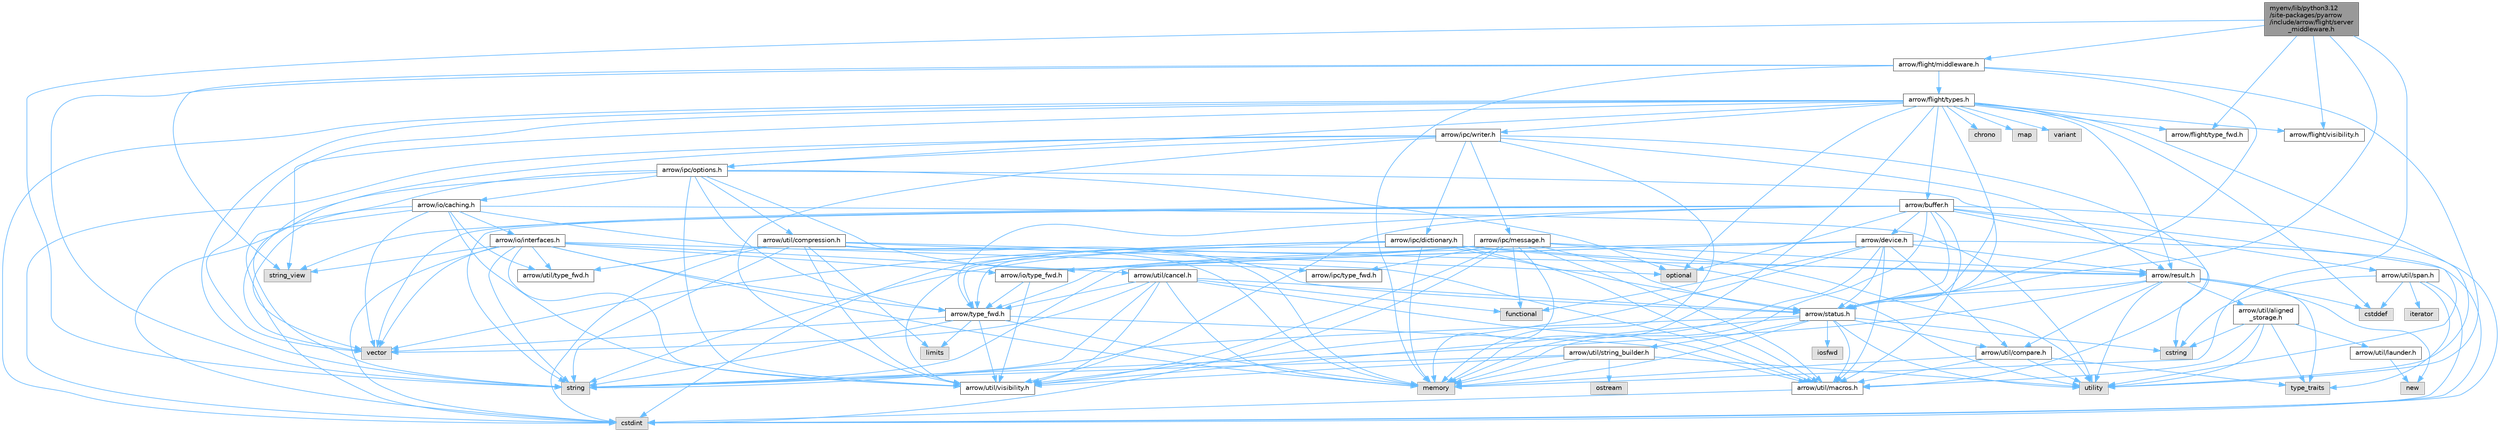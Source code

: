 digraph "myenv/lib/python3.12/site-packages/pyarrow/include/arrow/flight/server_middleware.h"
{
 // LATEX_PDF_SIZE
  bgcolor="transparent";
  edge [fontname=Helvetica,fontsize=10,labelfontname=Helvetica,labelfontsize=10];
  node [fontname=Helvetica,fontsize=10,shape=box,height=0.2,width=0.4];
  Node1 [id="Node000001",label="myenv/lib/python3.12\l/site-packages/pyarrow\l/include/arrow/flight/server\l_middleware.h",height=0.2,width=0.4,color="gray40", fillcolor="grey60", style="filled", fontcolor="black",tooltip=" "];
  Node1 -> Node2 [id="edge1_Node000001_Node000002",color="steelblue1",style="solid",tooltip=" "];
  Node2 [id="Node000002",label="memory",height=0.2,width=0.4,color="grey60", fillcolor="#E0E0E0", style="filled",tooltip=" "];
  Node1 -> Node3 [id="edge2_Node000001_Node000003",color="steelblue1",style="solid",tooltip=" "];
  Node3 [id="Node000003",label="string",height=0.2,width=0.4,color="grey60", fillcolor="#E0E0E0", style="filled",tooltip=" "];
  Node1 -> Node4 [id="edge3_Node000001_Node000004",color="steelblue1",style="solid",tooltip=" "];
  Node4 [id="Node000004",label="arrow/flight/middleware.h",height=0.2,width=0.4,color="grey40", fillcolor="white", style="filled",URL="$middleware_8h.html",tooltip=" "];
  Node4 -> Node2 [id="edge4_Node000004_Node000002",color="steelblue1",style="solid",tooltip=" "];
  Node4 -> Node3 [id="edge5_Node000004_Node000003",color="steelblue1",style="solid",tooltip=" "];
  Node4 -> Node5 [id="edge6_Node000004_Node000005",color="steelblue1",style="solid",tooltip=" "];
  Node5 [id="Node000005",label="string_view",height=0.2,width=0.4,color="grey60", fillcolor="#E0E0E0", style="filled",tooltip=" "];
  Node4 -> Node6 [id="edge7_Node000004_Node000006",color="steelblue1",style="solid",tooltip=" "];
  Node6 [id="Node000006",label="utility",height=0.2,width=0.4,color="grey60", fillcolor="#E0E0E0", style="filled",tooltip=" "];
  Node4 -> Node7 [id="edge8_Node000004_Node000007",color="steelblue1",style="solid",tooltip=" "];
  Node7 [id="Node000007",label="arrow/flight/types.h",height=0.2,width=0.4,color="grey40", fillcolor="white", style="filled",URL="$arrow_2flight_2types_8h.html",tooltip=" "];
  Node7 -> Node8 [id="edge9_Node000007_Node000008",color="steelblue1",style="solid",tooltip=" "];
  Node8 [id="Node000008",label="chrono",height=0.2,width=0.4,color="grey60", fillcolor="#E0E0E0", style="filled",tooltip=" "];
  Node7 -> Node9 [id="edge10_Node000007_Node000009",color="steelblue1",style="solid",tooltip=" "];
  Node9 [id="Node000009",label="cstddef",height=0.2,width=0.4,color="grey60", fillcolor="#E0E0E0", style="filled",tooltip=" "];
  Node7 -> Node10 [id="edge11_Node000007_Node000010",color="steelblue1",style="solid",tooltip=" "];
  Node10 [id="Node000010",label="cstdint",height=0.2,width=0.4,color="grey60", fillcolor="#E0E0E0", style="filled",tooltip=" "];
  Node7 -> Node11 [id="edge12_Node000007_Node000011",color="steelblue1",style="solid",tooltip=" "];
  Node11 [id="Node000011",label="map",height=0.2,width=0.4,color="grey60", fillcolor="#E0E0E0", style="filled",tooltip=" "];
  Node7 -> Node2 [id="edge13_Node000007_Node000002",color="steelblue1",style="solid",tooltip=" "];
  Node7 -> Node12 [id="edge14_Node000007_Node000012",color="steelblue1",style="solid",tooltip=" "];
  Node12 [id="Node000012",label="optional",height=0.2,width=0.4,color="grey60", fillcolor="#E0E0E0", style="filled",tooltip=" "];
  Node7 -> Node3 [id="edge15_Node000007_Node000003",color="steelblue1",style="solid",tooltip=" "];
  Node7 -> Node5 [id="edge16_Node000007_Node000005",color="steelblue1",style="solid",tooltip=" "];
  Node7 -> Node6 [id="edge17_Node000007_Node000006",color="steelblue1",style="solid",tooltip=" "];
  Node7 -> Node13 [id="edge18_Node000007_Node000013",color="steelblue1",style="solid",tooltip=" "];
  Node13 [id="Node000013",label="variant",height=0.2,width=0.4,color="grey60", fillcolor="#E0E0E0", style="filled",tooltip=" "];
  Node7 -> Node14 [id="edge19_Node000007_Node000014",color="steelblue1",style="solid",tooltip=" "];
  Node14 [id="Node000014",label="vector",height=0.2,width=0.4,color="grey60", fillcolor="#E0E0E0", style="filled",tooltip=" "];
  Node7 -> Node15 [id="edge20_Node000007_Node000015",color="steelblue1",style="solid",tooltip=" "];
  Node15 [id="Node000015",label="arrow/buffer.h",height=0.2,width=0.4,color="grey40", fillcolor="white", style="filled",URL="$buffer_8h.html",tooltip=" "];
  Node15 -> Node10 [id="edge21_Node000015_Node000010",color="steelblue1",style="solid",tooltip=" "];
  Node15 -> Node16 [id="edge22_Node000015_Node000016",color="steelblue1",style="solid",tooltip=" "];
  Node16 [id="Node000016",label="cstring",height=0.2,width=0.4,color="grey60", fillcolor="#E0E0E0", style="filled",tooltip=" "];
  Node15 -> Node2 [id="edge23_Node000015_Node000002",color="steelblue1",style="solid",tooltip=" "];
  Node15 -> Node12 [id="edge24_Node000015_Node000012",color="steelblue1",style="solid",tooltip=" "];
  Node15 -> Node3 [id="edge25_Node000015_Node000003",color="steelblue1",style="solid",tooltip=" "];
  Node15 -> Node5 [id="edge26_Node000015_Node000005",color="steelblue1",style="solid",tooltip=" "];
  Node15 -> Node6 [id="edge27_Node000015_Node000006",color="steelblue1",style="solid",tooltip=" "];
  Node15 -> Node14 [id="edge28_Node000015_Node000014",color="steelblue1",style="solid",tooltip=" "];
  Node15 -> Node17 [id="edge29_Node000015_Node000017",color="steelblue1",style="solid",tooltip=" "];
  Node17 [id="Node000017",label="arrow/device.h",height=0.2,width=0.4,color="grey40", fillcolor="white", style="filled",URL="$device_8h.html",tooltip=" "];
  Node17 -> Node10 [id="edge30_Node000017_Node000010",color="steelblue1",style="solid",tooltip=" "];
  Node17 -> Node18 [id="edge31_Node000017_Node000018",color="steelblue1",style="solid",tooltip=" "];
  Node18 [id="Node000018",label="functional",height=0.2,width=0.4,color="grey60", fillcolor="#E0E0E0", style="filled",tooltip=" "];
  Node17 -> Node2 [id="edge32_Node000017_Node000002",color="steelblue1",style="solid",tooltip=" "];
  Node17 -> Node3 [id="edge33_Node000017_Node000003",color="steelblue1",style="solid",tooltip=" "];
  Node17 -> Node19 [id="edge34_Node000017_Node000019",color="steelblue1",style="solid",tooltip=" "];
  Node19 [id="Node000019",label="arrow/io/type_fwd.h",height=0.2,width=0.4,color="grey40", fillcolor="white", style="filled",URL="$arrow_2io_2type__fwd_8h.html",tooltip=" "];
  Node19 -> Node20 [id="edge35_Node000019_Node000020",color="steelblue1",style="solid",tooltip=" "];
  Node20 [id="Node000020",label="arrow/type_fwd.h",height=0.2,width=0.4,color="grey40", fillcolor="white", style="filled",URL="$arrow_2type__fwd_8h.html",tooltip=" "];
  Node20 -> Node21 [id="edge36_Node000020_Node000021",color="steelblue1",style="solid",tooltip=" "];
  Node21 [id="Node000021",label="limits",height=0.2,width=0.4,color="grey60", fillcolor="#E0E0E0", style="filled",tooltip=" "];
  Node20 -> Node2 [id="edge37_Node000020_Node000002",color="steelblue1",style="solid",tooltip=" "];
  Node20 -> Node3 [id="edge38_Node000020_Node000003",color="steelblue1",style="solid",tooltip=" "];
  Node20 -> Node14 [id="edge39_Node000020_Node000014",color="steelblue1",style="solid",tooltip=" "];
  Node20 -> Node22 [id="edge40_Node000020_Node000022",color="steelblue1",style="solid",tooltip=" "];
  Node22 [id="Node000022",label="arrow/util/macros.h",height=0.2,width=0.4,color="grey40", fillcolor="white", style="filled",URL="$macros_8h.html",tooltip=" "];
  Node22 -> Node10 [id="edge41_Node000022_Node000010",color="steelblue1",style="solid",tooltip=" "];
  Node20 -> Node23 [id="edge42_Node000020_Node000023",color="steelblue1",style="solid",tooltip=" "];
  Node23 [id="Node000023",label="arrow/util/visibility.h",height=0.2,width=0.4,color="grey40", fillcolor="white", style="filled",URL="$include_2arrow_2util_2visibility_8h.html",tooltip=" "];
  Node19 -> Node23 [id="edge43_Node000019_Node000023",color="steelblue1",style="solid",tooltip=" "];
  Node17 -> Node24 [id="edge44_Node000017_Node000024",color="steelblue1",style="solid",tooltip=" "];
  Node24 [id="Node000024",label="arrow/result.h",height=0.2,width=0.4,color="grey40", fillcolor="white", style="filled",URL="$result_8h.html",tooltip=" "];
  Node24 -> Node9 [id="edge45_Node000024_Node000009",color="steelblue1",style="solid",tooltip=" "];
  Node24 -> Node25 [id="edge46_Node000024_Node000025",color="steelblue1",style="solid",tooltip=" "];
  Node25 [id="Node000025",label="new",height=0.2,width=0.4,color="grey60", fillcolor="#E0E0E0", style="filled",tooltip=" "];
  Node24 -> Node3 [id="edge47_Node000024_Node000003",color="steelblue1",style="solid",tooltip=" "];
  Node24 -> Node26 [id="edge48_Node000024_Node000026",color="steelblue1",style="solid",tooltip=" "];
  Node26 [id="Node000026",label="type_traits",height=0.2,width=0.4,color="grey60", fillcolor="#E0E0E0", style="filled",tooltip=" "];
  Node24 -> Node6 [id="edge49_Node000024_Node000006",color="steelblue1",style="solid",tooltip=" "];
  Node24 -> Node27 [id="edge50_Node000024_Node000027",color="steelblue1",style="solid",tooltip=" "];
  Node27 [id="Node000027",label="arrow/status.h",height=0.2,width=0.4,color="grey40", fillcolor="white", style="filled",URL="$status_8h.html",tooltip=" "];
  Node27 -> Node16 [id="edge51_Node000027_Node000016",color="steelblue1",style="solid",tooltip=" "];
  Node27 -> Node28 [id="edge52_Node000027_Node000028",color="steelblue1",style="solid",tooltip=" "];
  Node28 [id="Node000028",label="iosfwd",height=0.2,width=0.4,color="grey60", fillcolor="#E0E0E0", style="filled",tooltip=" "];
  Node27 -> Node2 [id="edge53_Node000027_Node000002",color="steelblue1",style="solid",tooltip=" "];
  Node27 -> Node3 [id="edge54_Node000027_Node000003",color="steelblue1",style="solid",tooltip=" "];
  Node27 -> Node6 [id="edge55_Node000027_Node000006",color="steelblue1",style="solid",tooltip=" "];
  Node27 -> Node29 [id="edge56_Node000027_Node000029",color="steelblue1",style="solid",tooltip=" "];
  Node29 [id="Node000029",label="arrow/util/compare.h",height=0.2,width=0.4,color="grey40", fillcolor="white", style="filled",URL="$util_2compare_8h.html",tooltip=" "];
  Node29 -> Node2 [id="edge57_Node000029_Node000002",color="steelblue1",style="solid",tooltip=" "];
  Node29 -> Node26 [id="edge58_Node000029_Node000026",color="steelblue1",style="solid",tooltip=" "];
  Node29 -> Node6 [id="edge59_Node000029_Node000006",color="steelblue1",style="solid",tooltip=" "];
  Node29 -> Node22 [id="edge60_Node000029_Node000022",color="steelblue1",style="solid",tooltip=" "];
  Node27 -> Node22 [id="edge61_Node000027_Node000022",color="steelblue1",style="solid",tooltip=" "];
  Node27 -> Node30 [id="edge62_Node000027_Node000030",color="steelblue1",style="solid",tooltip=" "];
  Node30 [id="Node000030",label="arrow/util/string_builder.h",height=0.2,width=0.4,color="grey40", fillcolor="white", style="filled",URL="$string__builder_8h.html",tooltip=" "];
  Node30 -> Node2 [id="edge63_Node000030_Node000002",color="steelblue1",style="solid",tooltip=" "];
  Node30 -> Node31 [id="edge64_Node000030_Node000031",color="steelblue1",style="solid",tooltip=" "];
  Node31 [id="Node000031",label="ostream",height=0.2,width=0.4,color="grey60", fillcolor="#E0E0E0", style="filled",tooltip=" "];
  Node30 -> Node3 [id="edge65_Node000030_Node000003",color="steelblue1",style="solid",tooltip=" "];
  Node30 -> Node6 [id="edge66_Node000030_Node000006",color="steelblue1",style="solid",tooltip=" "];
  Node30 -> Node23 [id="edge67_Node000030_Node000023",color="steelblue1",style="solid",tooltip=" "];
  Node27 -> Node23 [id="edge68_Node000027_Node000023",color="steelblue1",style="solid",tooltip=" "];
  Node24 -> Node32 [id="edge69_Node000024_Node000032",color="steelblue1",style="solid",tooltip=" "];
  Node32 [id="Node000032",label="arrow/util/aligned\l_storage.h",height=0.2,width=0.4,color="grey40", fillcolor="white", style="filled",URL="$aligned__storage_8h.html",tooltip=" "];
  Node32 -> Node16 [id="edge70_Node000032_Node000016",color="steelblue1",style="solid",tooltip=" "];
  Node32 -> Node26 [id="edge71_Node000032_Node000026",color="steelblue1",style="solid",tooltip=" "];
  Node32 -> Node6 [id="edge72_Node000032_Node000006",color="steelblue1",style="solid",tooltip=" "];
  Node32 -> Node33 [id="edge73_Node000032_Node000033",color="steelblue1",style="solid",tooltip=" "];
  Node33 [id="Node000033",label="arrow/util/launder.h",height=0.2,width=0.4,color="grey40", fillcolor="white", style="filled",URL="$launder_8h.html",tooltip=" "];
  Node33 -> Node25 [id="edge74_Node000033_Node000025",color="steelblue1",style="solid",tooltip=" "];
  Node32 -> Node22 [id="edge75_Node000032_Node000022",color="steelblue1",style="solid",tooltip=" "];
  Node24 -> Node29 [id="edge76_Node000024_Node000029",color="steelblue1",style="solid",tooltip=" "];
  Node17 -> Node27 [id="edge77_Node000017_Node000027",color="steelblue1",style="solid",tooltip=" "];
  Node17 -> Node20 [id="edge78_Node000017_Node000020",color="steelblue1",style="solid",tooltip=" "];
  Node17 -> Node29 [id="edge79_Node000017_Node000029",color="steelblue1",style="solid",tooltip=" "];
  Node17 -> Node22 [id="edge80_Node000017_Node000022",color="steelblue1",style="solid",tooltip=" "];
  Node17 -> Node23 [id="edge81_Node000017_Node000023",color="steelblue1",style="solid",tooltip=" "];
  Node15 -> Node27 [id="edge82_Node000015_Node000027",color="steelblue1",style="solid",tooltip=" "];
  Node15 -> Node20 [id="edge83_Node000015_Node000020",color="steelblue1",style="solid",tooltip=" "];
  Node15 -> Node22 [id="edge84_Node000015_Node000022",color="steelblue1",style="solid",tooltip=" "];
  Node15 -> Node34 [id="edge85_Node000015_Node000034",color="steelblue1",style="solid",tooltip=" "];
  Node34 [id="Node000034",label="arrow/util/span.h",height=0.2,width=0.4,color="grey40", fillcolor="white", style="filled",URL="$span_8h.html",tooltip=" "];
  Node34 -> Node9 [id="edge86_Node000034_Node000009",color="steelblue1",style="solid",tooltip=" "];
  Node34 -> Node10 [id="edge87_Node000034_Node000010",color="steelblue1",style="solid",tooltip=" "];
  Node34 -> Node16 [id="edge88_Node000034_Node000016",color="steelblue1",style="solid",tooltip=" "];
  Node34 -> Node35 [id="edge89_Node000034_Node000035",color="steelblue1",style="solid",tooltip=" "];
  Node35 [id="Node000035",label="iterator",height=0.2,width=0.4,color="grey60", fillcolor="#E0E0E0", style="filled",tooltip=" "];
  Node34 -> Node26 [id="edge90_Node000034_Node000026",color="steelblue1",style="solid",tooltip=" "];
  Node15 -> Node23 [id="edge91_Node000015_Node000023",color="steelblue1",style="solid",tooltip=" "];
  Node7 -> Node36 [id="edge92_Node000007_Node000036",color="steelblue1",style="solid",tooltip=" "];
  Node36 [id="Node000036",label="arrow/flight/type_fwd.h",height=0.2,width=0.4,color="grey40", fillcolor="white", style="filled",URL="$arrow_2flight_2type__fwd_8h.html",tooltip=" "];
  Node7 -> Node37 [id="edge93_Node000007_Node000037",color="steelblue1",style="solid",tooltip=" "];
  Node37 [id="Node000037",label="arrow/flight/visibility.h",height=0.2,width=0.4,color="grey40", fillcolor="white", style="filled",URL="$include_2arrow_2flight_2visibility_8h.html",tooltip=" "];
  Node7 -> Node38 [id="edge94_Node000007_Node000038",color="steelblue1",style="solid",tooltip=" "];
  Node38 [id="Node000038",label="arrow/ipc/options.h",height=0.2,width=0.4,color="grey40", fillcolor="white", style="filled",URL="$ipc_2options_8h.html",tooltip=" "];
  Node38 -> Node10 [id="edge95_Node000038_Node000010",color="steelblue1",style="solid",tooltip=" "];
  Node38 -> Node12 [id="edge96_Node000038_Node000012",color="steelblue1",style="solid",tooltip=" "];
  Node38 -> Node14 [id="edge97_Node000038_Node000014",color="steelblue1",style="solid",tooltip=" "];
  Node38 -> Node39 [id="edge98_Node000038_Node000039",color="steelblue1",style="solid",tooltip=" "];
  Node39 [id="Node000039",label="arrow/io/caching.h",height=0.2,width=0.4,color="grey40", fillcolor="white", style="filled",URL="$caching_8h.html",tooltip=" "];
  Node39 -> Node10 [id="edge99_Node000039_Node000010",color="steelblue1",style="solid",tooltip=" "];
  Node39 -> Node2 [id="edge100_Node000039_Node000002",color="steelblue1",style="solid",tooltip=" "];
  Node39 -> Node3 [id="edge101_Node000039_Node000003",color="steelblue1",style="solid",tooltip=" "];
  Node39 -> Node6 [id="edge102_Node000039_Node000006",color="steelblue1",style="solid",tooltip=" "];
  Node39 -> Node14 [id="edge103_Node000039_Node000014",color="steelblue1",style="solid",tooltip=" "];
  Node39 -> Node40 [id="edge104_Node000039_Node000040",color="steelblue1",style="solid",tooltip=" "];
  Node40 [id="Node000040",label="arrow/io/interfaces.h",height=0.2,width=0.4,color="grey40", fillcolor="white", style="filled",URL="$interfaces_8h.html",tooltip=" "];
  Node40 -> Node10 [id="edge105_Node000040_Node000010",color="steelblue1",style="solid",tooltip=" "];
  Node40 -> Node2 [id="edge106_Node000040_Node000002",color="steelblue1",style="solid",tooltip=" "];
  Node40 -> Node3 [id="edge107_Node000040_Node000003",color="steelblue1",style="solid",tooltip=" "];
  Node40 -> Node5 [id="edge108_Node000040_Node000005",color="steelblue1",style="solid",tooltip=" "];
  Node40 -> Node14 [id="edge109_Node000040_Node000014",color="steelblue1",style="solid",tooltip=" "];
  Node40 -> Node19 [id="edge110_Node000040_Node000019",color="steelblue1",style="solid",tooltip=" "];
  Node40 -> Node20 [id="edge111_Node000040_Node000020",color="steelblue1",style="solid",tooltip=" "];
  Node40 -> Node41 [id="edge112_Node000040_Node000041",color="steelblue1",style="solid",tooltip=" "];
  Node41 [id="Node000041",label="arrow/util/cancel.h",height=0.2,width=0.4,color="grey40", fillcolor="white", style="filled",URL="$cancel_8h.html",tooltip=" "];
  Node41 -> Node18 [id="edge113_Node000041_Node000018",color="steelblue1",style="solid",tooltip=" "];
  Node41 -> Node2 [id="edge114_Node000041_Node000002",color="steelblue1",style="solid",tooltip=" "];
  Node41 -> Node3 [id="edge115_Node000041_Node000003",color="steelblue1",style="solid",tooltip=" "];
  Node41 -> Node14 [id="edge116_Node000041_Node000014",color="steelblue1",style="solid",tooltip=" "];
  Node41 -> Node27 [id="edge117_Node000041_Node000027",color="steelblue1",style="solid",tooltip=" "];
  Node41 -> Node20 [id="edge118_Node000041_Node000020",color="steelblue1",style="solid",tooltip=" "];
  Node41 -> Node22 [id="edge119_Node000041_Node000022",color="steelblue1",style="solid",tooltip=" "];
  Node41 -> Node23 [id="edge120_Node000041_Node000023",color="steelblue1",style="solid",tooltip=" "];
  Node40 -> Node22 [id="edge121_Node000040_Node000022",color="steelblue1",style="solid",tooltip=" "];
  Node40 -> Node42 [id="edge122_Node000040_Node000042",color="steelblue1",style="solid",tooltip=" "];
  Node42 [id="Node000042",label="arrow/util/type_fwd.h",height=0.2,width=0.4,color="grey40", fillcolor="white", style="filled",URL="$arrow_2util_2type__fwd_8h.html",tooltip=" "];
  Node40 -> Node23 [id="edge123_Node000040_Node000023",color="steelblue1",style="solid",tooltip=" "];
  Node39 -> Node42 [id="edge124_Node000039_Node000042",color="steelblue1",style="solid",tooltip=" "];
  Node39 -> Node23 [id="edge125_Node000039_Node000023",color="steelblue1",style="solid",tooltip=" "];
  Node38 -> Node43 [id="edge126_Node000038_Node000043",color="steelblue1",style="solid",tooltip=" "];
  Node43 [id="Node000043",label="arrow/ipc/type_fwd.h",height=0.2,width=0.4,color="grey40", fillcolor="white", style="filled",URL="$arrow_2ipc_2type__fwd_8h.html",tooltip=" "];
  Node38 -> Node27 [id="edge127_Node000038_Node000027",color="steelblue1",style="solid",tooltip=" "];
  Node38 -> Node20 [id="edge128_Node000038_Node000020",color="steelblue1",style="solid",tooltip=" "];
  Node38 -> Node44 [id="edge129_Node000038_Node000044",color="steelblue1",style="solid",tooltip=" "];
  Node44 [id="Node000044",label="arrow/util/compression.h",height=0.2,width=0.4,color="grey40", fillcolor="white", style="filled",URL="$compression_8h.html",tooltip=" "];
  Node44 -> Node10 [id="edge130_Node000044_Node000010",color="steelblue1",style="solid",tooltip=" "];
  Node44 -> Node21 [id="edge131_Node000044_Node000021",color="steelblue1",style="solid",tooltip=" "];
  Node44 -> Node2 [id="edge132_Node000044_Node000002",color="steelblue1",style="solid",tooltip=" "];
  Node44 -> Node12 [id="edge133_Node000044_Node000012",color="steelblue1",style="solid",tooltip=" "];
  Node44 -> Node3 [id="edge134_Node000044_Node000003",color="steelblue1",style="solid",tooltip=" "];
  Node44 -> Node24 [id="edge135_Node000044_Node000024",color="steelblue1",style="solid",tooltip=" "];
  Node44 -> Node27 [id="edge136_Node000044_Node000027",color="steelblue1",style="solid",tooltip=" "];
  Node44 -> Node42 [id="edge137_Node000044_Node000042",color="steelblue1",style="solid",tooltip=" "];
  Node44 -> Node23 [id="edge138_Node000044_Node000023",color="steelblue1",style="solid",tooltip=" "];
  Node38 -> Node23 [id="edge139_Node000038_Node000023",color="steelblue1",style="solid",tooltip=" "];
  Node7 -> Node45 [id="edge140_Node000007_Node000045",color="steelblue1",style="solid",tooltip=" "];
  Node45 [id="Node000045",label="arrow/ipc/writer.h",height=0.2,width=0.4,color="grey40", fillcolor="white", style="filled",URL="$arrow_2ipc_2writer_8h.html",tooltip=" "];
  Node45 -> Node10 [id="edge141_Node000045_Node000010",color="steelblue1",style="solid",tooltip=" "];
  Node45 -> Node2 [id="edge142_Node000045_Node000002",color="steelblue1",style="solid",tooltip=" "];
  Node45 -> Node14 [id="edge143_Node000045_Node000014",color="steelblue1",style="solid",tooltip=" "];
  Node45 -> Node46 [id="edge144_Node000045_Node000046",color="steelblue1",style="solid",tooltip=" "];
  Node46 [id="Node000046",label="arrow/ipc/dictionary.h",height=0.2,width=0.4,color="grey40", fillcolor="white", style="filled",URL="$dictionary_8h.html",tooltip=" "];
  Node46 -> Node10 [id="edge145_Node000046_Node000010",color="steelblue1",style="solid",tooltip=" "];
  Node46 -> Node2 [id="edge146_Node000046_Node000002",color="steelblue1",style="solid",tooltip=" "];
  Node46 -> Node6 [id="edge147_Node000046_Node000006",color="steelblue1",style="solid",tooltip=" "];
  Node46 -> Node14 [id="edge148_Node000046_Node000014",color="steelblue1",style="solid",tooltip=" "];
  Node46 -> Node24 [id="edge149_Node000046_Node000024",color="steelblue1",style="solid",tooltip=" "];
  Node46 -> Node27 [id="edge150_Node000046_Node000027",color="steelblue1",style="solid",tooltip=" "];
  Node46 -> Node20 [id="edge151_Node000046_Node000020",color="steelblue1",style="solid",tooltip=" "];
  Node46 -> Node22 [id="edge152_Node000046_Node000022",color="steelblue1",style="solid",tooltip=" "];
  Node46 -> Node23 [id="edge153_Node000046_Node000023",color="steelblue1",style="solid",tooltip=" "];
  Node45 -> Node47 [id="edge154_Node000045_Node000047",color="steelblue1",style="solid",tooltip=" "];
  Node47 [id="Node000047",label="arrow/ipc/message.h",height=0.2,width=0.4,color="grey40", fillcolor="white", style="filled",URL="$message_8h.html",tooltip=" "];
  Node47 -> Node10 [id="edge155_Node000047_Node000010",color="steelblue1",style="solid",tooltip=" "];
  Node47 -> Node18 [id="edge156_Node000047_Node000018",color="steelblue1",style="solid",tooltip=" "];
  Node47 -> Node2 [id="edge157_Node000047_Node000002",color="steelblue1",style="solid",tooltip=" "];
  Node47 -> Node3 [id="edge158_Node000047_Node000003",color="steelblue1",style="solid",tooltip=" "];
  Node47 -> Node6 [id="edge159_Node000047_Node000006",color="steelblue1",style="solid",tooltip=" "];
  Node47 -> Node19 [id="edge160_Node000047_Node000019",color="steelblue1",style="solid",tooltip=" "];
  Node47 -> Node43 [id="edge161_Node000047_Node000043",color="steelblue1",style="solid",tooltip=" "];
  Node47 -> Node24 [id="edge162_Node000047_Node000024",color="steelblue1",style="solid",tooltip=" "];
  Node47 -> Node27 [id="edge163_Node000047_Node000027",color="steelblue1",style="solid",tooltip=" "];
  Node47 -> Node20 [id="edge164_Node000047_Node000020",color="steelblue1",style="solid",tooltip=" "];
  Node47 -> Node22 [id="edge165_Node000047_Node000022",color="steelblue1",style="solid",tooltip=" "];
  Node47 -> Node23 [id="edge166_Node000047_Node000023",color="steelblue1",style="solid",tooltip=" "];
  Node45 -> Node38 [id="edge167_Node000045_Node000038",color="steelblue1",style="solid",tooltip=" "];
  Node45 -> Node24 [id="edge168_Node000045_Node000024",color="steelblue1",style="solid",tooltip=" "];
  Node45 -> Node22 [id="edge169_Node000045_Node000022",color="steelblue1",style="solid",tooltip=" "];
  Node45 -> Node23 [id="edge170_Node000045_Node000023",color="steelblue1",style="solid",tooltip=" "];
  Node7 -> Node24 [id="edge171_Node000007_Node000024",color="steelblue1",style="solid",tooltip=" "];
  Node7 -> Node27 [id="edge172_Node000007_Node000027",color="steelblue1",style="solid",tooltip=" "];
  Node4 -> Node27 [id="edge173_Node000004_Node000027",color="steelblue1",style="solid",tooltip=" "];
  Node1 -> Node36 [id="edge174_Node000001_Node000036",color="steelblue1",style="solid",tooltip=" "];
  Node1 -> Node37 [id="edge175_Node000001_Node000037",color="steelblue1",style="solid",tooltip=" "];
  Node1 -> Node27 [id="edge176_Node000001_Node000027",color="steelblue1",style="solid",tooltip=" "];
}
